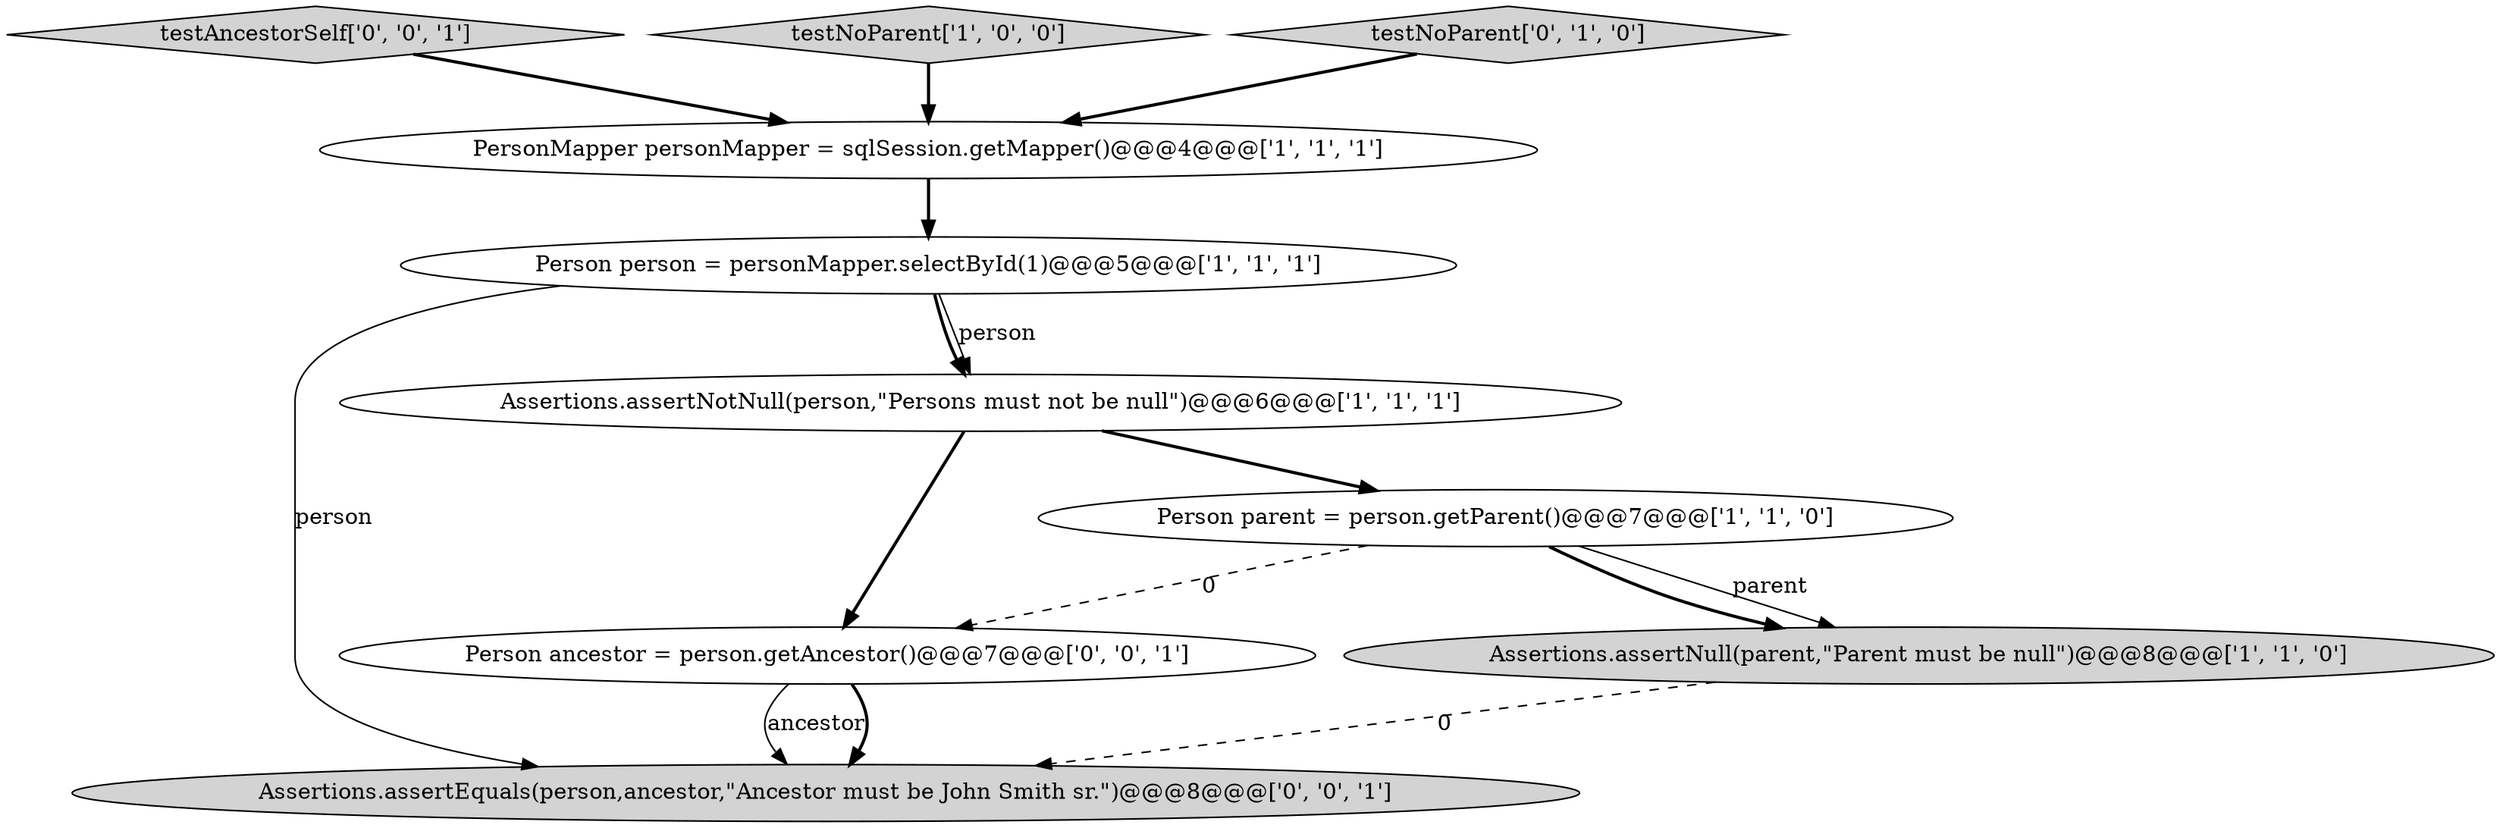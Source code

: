 digraph {
7 [style = filled, label = "Assertions.assertEquals(person,ancestor,\"Ancestor must be John Smith sr.\")@@@8@@@['0', '0', '1']", fillcolor = lightgray, shape = ellipse image = "AAA0AAABBB3BBB"];
0 [style = filled, label = "Person person = personMapper.selectById(1)@@@5@@@['1', '1', '1']", fillcolor = white, shape = ellipse image = "AAA0AAABBB1BBB"];
5 [style = filled, label = "Person parent = person.getParent()@@@7@@@['1', '1', '0']", fillcolor = white, shape = ellipse image = "AAA0AAABBB1BBB"];
9 [style = filled, label = "testAncestorSelf['0', '0', '1']", fillcolor = lightgray, shape = diamond image = "AAA0AAABBB3BBB"];
1 [style = filled, label = "testNoParent['1', '0', '0']", fillcolor = lightgray, shape = diamond image = "AAA0AAABBB1BBB"];
6 [style = filled, label = "testNoParent['0', '1', '0']", fillcolor = lightgray, shape = diamond image = "AAA0AAABBB2BBB"];
2 [style = filled, label = "PersonMapper personMapper = sqlSession.getMapper()@@@4@@@['1', '1', '1']", fillcolor = white, shape = ellipse image = "AAA0AAABBB1BBB"];
8 [style = filled, label = "Person ancestor = person.getAncestor()@@@7@@@['0', '0', '1']", fillcolor = white, shape = ellipse image = "AAA0AAABBB3BBB"];
4 [style = filled, label = "Assertions.assertNull(parent,\"Parent must be null\")@@@8@@@['1', '1', '0']", fillcolor = lightgray, shape = ellipse image = "AAA0AAABBB1BBB"];
3 [style = filled, label = "Assertions.assertNotNull(person,\"Persons must not be null\")@@@6@@@['1', '1', '1']", fillcolor = white, shape = ellipse image = "AAA0AAABBB1BBB"];
0->3 [style = bold, label=""];
5->8 [style = dashed, label="0"];
1->2 [style = bold, label=""];
2->0 [style = bold, label=""];
3->5 [style = bold, label=""];
0->3 [style = solid, label="person"];
5->4 [style = solid, label="parent"];
8->7 [style = solid, label="ancestor"];
9->2 [style = bold, label=""];
4->7 [style = dashed, label="0"];
0->7 [style = solid, label="person"];
3->8 [style = bold, label=""];
5->4 [style = bold, label=""];
8->7 [style = bold, label=""];
6->2 [style = bold, label=""];
}
